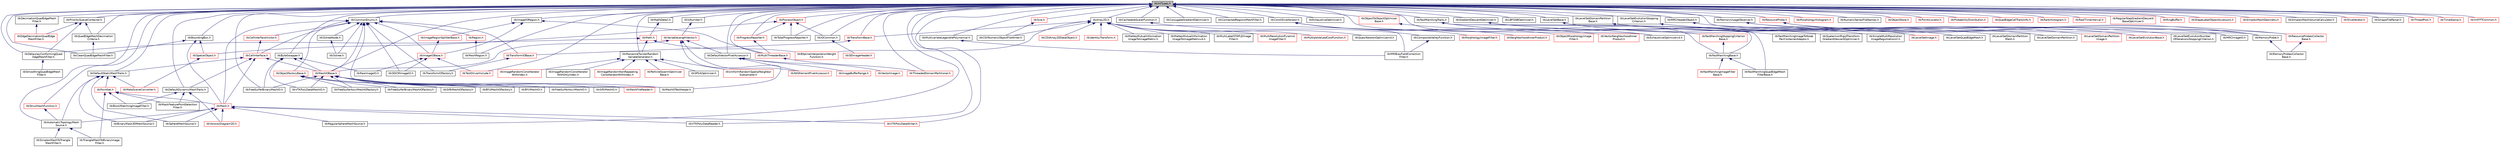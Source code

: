 digraph "itkIntTypes.h"
{
 // LATEX_PDF_SIZE
  edge [fontname="Helvetica",fontsize="10",labelfontname="Helvetica",labelfontsize="10"];
  node [fontname="Helvetica",fontsize="10",shape=record];
  Node1 [label="itkIntTypes.h",height=0.2,width=0.4,color="black", fillcolor="grey75", style="filled", fontcolor="black",tooltip=" "];
  Node1 -> Node2 [dir="back",color="midnightblue",fontsize="10",style="solid",fontname="Helvetica"];
  Node2 [label="itkArray2D.h",height=0.2,width=0.4,color="black", fillcolor="white", style="filled",URL="$itkArray2D_8h.html",tooltip=" "];
  Node2 -> Node3 [dir="back",color="midnightblue",fontsize="10",style="solid",fontname="Helvetica"];
  Node3 [label="itkBSplineInterpolationWeight\lFunction.h",height=0.2,width=0.4,color="red", fillcolor="white", style="filled",URL="$itkBSplineInterpolationWeightFunction_8h.html",tooltip=" "];
  Node2 -> Node27 [dir="back",color="midnightblue",fontsize="10",style="solid",fontname="Helvetica"];
  Node27 [label="itkCSVArray2DDataObject.h",height=0.2,width=0.4,color="red", fillcolor="white", style="filled",URL="$itkCSVArray2DDataObject_8h.html",tooltip=" "];
  Node2 -> Node29 [dir="back",color="midnightblue",fontsize="10",style="solid",fontname="Helvetica"];
  Node29 [label="itkCSVNumericObjectFileWriter.h",height=0.2,width=0.4,color="black", fillcolor="white", style="filled",URL="$itkCSVNumericObjectFileWriter_8h.html",tooltip=" "];
  Node2 -> Node30 [dir="back",color="midnightblue",fontsize="10",style="solid",fontname="Helvetica"];
  Node30 [label="itkIdentityTransform.h",height=0.2,width=0.4,color="red", fillcolor="white", style="filled",URL="$itkIdentityTransform_8h.html",tooltip=" "];
  Node2 -> Node41 [dir="back",color="midnightblue",fontsize="10",style="solid",fontname="Helvetica"];
  Node41 [label="itkMRIBiasFieldCorrection\lFilter.h",height=0.2,width=0.4,color="black", fillcolor="white", style="filled",URL="$itkMRIBiasFieldCorrectionFilter_8h.html",tooltip=" "];
  Node2 -> Node20 [dir="back",color="midnightblue",fontsize="10",style="solid",fontname="Helvetica"];
  Node20 [label="itkMattesMutualInformation\lImageToImageMetric.h",height=0.2,width=0.4,color="black", fillcolor="white", style="filled",URL="$itkMattesMutualInformationImageToImageMetric_8h.html",tooltip=" "];
  Node2 -> Node42 [dir="back",color="midnightblue",fontsize="10",style="solid",fontname="Helvetica"];
  Node42 [label="itkMattesMutualInformation\lImageToImageMetricv4.h",height=0.2,width=0.4,color="black", fillcolor="white", style="filled",URL="$itkMattesMutualInformationImageToImageMetricv4_8h.html",tooltip=" "];
  Node2 -> Node43 [dir="back",color="midnightblue",fontsize="10",style="solid",fontname="Helvetica"];
  Node43 [label="itkMultiLabelSTAPLEImage\lFilter.h",height=0.2,width=0.4,color="black", fillcolor="white", style="filled",URL="$itkMultiLabelSTAPLEImageFilter_8h.html",tooltip=" "];
  Node2 -> Node44 [dir="back",color="midnightblue",fontsize="10",style="solid",fontname="Helvetica"];
  Node44 [label="itkMultiResolutionPyramid\lImageFilter.h",height=0.2,width=0.4,color="red", fillcolor="white", style="filled",URL="$itkMultiResolutionPyramidImageFilter_8h.html",tooltip=" "];
  Node2 -> Node47 [dir="back",color="midnightblue",fontsize="10",style="solid",fontname="Helvetica"];
  Node47 [label="itkMultipleValuedCostFunction.h",height=0.2,width=0.4,color="red", fillcolor="white", style="filled",URL="$itkMultipleValuedCostFunction_8h.html",tooltip=" "];
  Node2 -> Node57 [dir="back",color="midnightblue",fontsize="10",style="solid",fontname="Helvetica"];
  Node57 [label="itkQuasiNewtonOptimizerv4.h",height=0.2,width=0.4,color="black", fillcolor="white", style="filled",URL="$itkQuasiNewtonOptimizerv4_8h.html",tooltip=" "];
  Node2 -> Node58 [dir="back",color="midnightblue",fontsize="10",style="solid",fontname="Helvetica"];
  Node58 [label="itkTransformBase.h",height=0.2,width=0.4,color="red", fillcolor="white", style="filled",URL="$itkTransformBase_8h.html",tooltip=" "];
  Node58 -> Node239 [dir="back",color="midnightblue",fontsize="10",style="solid",fontname="Helvetica"];
  Node239 [label="itkTransformIOBase.h",height=0.2,width=0.4,color="red", fillcolor="white", style="filled",URL="$itkTransformIOBase_8h.html",tooltip=" "];
  Node239 -> Node246 [dir="back",color="midnightblue",fontsize="10",style="solid",fontname="Helvetica"];
  Node246 [label="itkTransformIOFactory.h",height=0.2,width=0.4,color="black", fillcolor="white", style="filled",URL="$itkTransformIOFactory_8h.html",tooltip=" "];
  Node1 -> Node249 [dir="back",color="midnightblue",fontsize="10",style="solid",fontname="Helvetica"];
  Node249 [label="itkAutomaticTopologyMesh\lSource.h",height=0.2,width=0.4,color="black", fillcolor="white", style="filled",URL="$itkAutomaticTopologyMeshSource_8h.html",tooltip=" "];
  Node249 -> Node250 [dir="back",color="midnightblue",fontsize="10",style="solid",fontname="Helvetica"];
  Node250 [label="itkSimplexMeshToTriangle\lMeshFilter.h",height=0.2,width=0.4,color="black", fillcolor="white", style="filled",URL="$itkSimplexMeshToTriangleMeshFilter_8h.html",tooltip=" "];
  Node249 -> Node251 [dir="back",color="midnightblue",fontsize="10",style="solid",fontname="Helvetica"];
  Node251 [label="itkTriangleMeshToBinaryImage\lFilter.h",height=0.2,width=0.4,color="black", fillcolor="white", style="filled",URL="$itkTriangleMeshToBinaryImageFilter_8h.html",tooltip=" "];
  Node1 -> Node252 [dir="back",color="midnightblue",fontsize="10",style="solid",fontname="Helvetica"];
  Node252 [label="itkBoundingBox.h",height=0.2,width=0.4,color="black", fillcolor="white", style="filled",URL="$itkBoundingBox_8h.html",tooltip=" "];
  Node252 -> Node253 [dir="back",color="midnightblue",fontsize="10",style="solid",fontname="Helvetica"];
  Node253 [label="itkCleanQuadEdgeMeshFilter.h",height=0.2,width=0.4,color="black", fillcolor="white", style="filled",URL="$itkCleanQuadEdgeMeshFilter_8h.html",tooltip=" "];
  Node252 -> Node254 [dir="back",color="midnightblue",fontsize="10",style="solid",fontname="Helvetica"];
  Node254 [label="itkMesh.h",height=0.2,width=0.4,color="red", fillcolor="white", style="filled",URL="$itkMesh_8h.html",tooltip=" "];
  Node254 -> Node249 [dir="back",color="midnightblue",fontsize="10",style="solid",fontname="Helvetica"];
  Node254 -> Node255 [dir="back",color="midnightblue",fontsize="10",style="solid",fontname="Helvetica"];
  Node255 [label="itkBinaryMask3DMeshSource.h",height=0.2,width=0.4,color="black", fillcolor="white", style="filled",URL="$itkBinaryMask3DMeshSource_8h.html",tooltip=" "];
  Node254 -> Node282 [dir="back",color="midnightblue",fontsize="10",style="solid",fontname="Helvetica"];
  Node282 [label="itkRegularSphereMeshSource.h",height=0.2,width=0.4,color="black", fillcolor="white", style="filled",URL="$itkRegularSphereMeshSource_8h.html",tooltip=" "];
  Node254 -> Node288 [dir="back",color="midnightblue",fontsize="10",style="solid",fontname="Helvetica"];
  Node288 [label="itkSphereMeshSource.h",height=0.2,width=0.4,color="black", fillcolor="white", style="filled",URL="$itkSphereMeshSource_8h.html",tooltip=" "];
  Node254 -> Node290 [dir="back",color="midnightblue",fontsize="10",style="solid",fontname="Helvetica"];
  Node290 [label="itkVTKPolyDataReader.h",height=0.2,width=0.4,color="black", fillcolor="white", style="filled",URL="$itkVTKPolyDataReader_8h.html",tooltip=" "];
  Node254 -> Node291 [dir="back",color="midnightblue",fontsize="10",style="solid",fontname="Helvetica"];
  Node291 [label="itkVTKPolyDataWriter.h",height=0.2,width=0.4,color="red", fillcolor="white", style="filled",URL="$itkVTKPolyDataWriter_8h.html",tooltip=" "];
  Node254 -> Node293 [dir="back",color="midnightblue",fontsize="10",style="solid",fontname="Helvetica"];
  Node293 [label="itkVoronoiDiagram2D.h",height=0.2,width=0.4,color="red", fillcolor="white", style="filled",URL="$itkVoronoiDiagram2D_8h.html",tooltip=" "];
  Node252 -> Node151 [dir="back",color="midnightblue",fontsize="10",style="solid",fontname="Helvetica"];
  Node151 [label="itkSpatialObject.h",height=0.2,width=0.4,color="red", fillcolor="white", style="filled",URL="$itkSpatialObject_8h.html",tooltip=" "];
  Node151 -> Node171 [dir="back",color="midnightblue",fontsize="10",style="solid",fontname="Helvetica"];
  Node171 [label="itkMetaSceneConverter.h",height=0.2,width=0.4,color="red", fillcolor="white", style="filled",URL="$itkMetaSceneConverter_8h.html",tooltip=" "];
  Node1 -> Node299 [dir="back",color="midnightblue",fontsize="10",style="solid",fontname="Helvetica"];
  Node299 [label="itkByteSwapper.h",height=0.2,width=0.4,color="black", fillcolor="white", style="filled",URL="$itkByteSwapper_8h.html",tooltip=" "];
  Node299 -> Node300 [dir="back",color="midnightblue",fontsize="10",style="solid",fontname="Helvetica"];
  Node300 [label="itkFreeSurferBinaryMeshIO.h",height=0.2,width=0.4,color="black", fillcolor="white", style="filled",URL="$itkFreeSurferBinaryMeshIO_8h.html",tooltip=" "];
  Node299 -> Node301 [dir="back",color="midnightblue",fontsize="10",style="solid",fontname="Helvetica"];
  Node301 [label="itkMeshIOBase.h",height=0.2,width=0.4,color="red", fillcolor="white", style="filled",URL="$itkMeshIOBase_8h.html",tooltip=" "];
  Node301 -> Node302 [dir="back",color="midnightblue",fontsize="10",style="solid",fontname="Helvetica"];
  Node302 [label="itkBYUMeshIO.h",height=0.2,width=0.4,color="black", fillcolor="white", style="filled",URL="$itkBYUMeshIO_8h.html",tooltip=" "];
  Node301 -> Node303 [dir="back",color="midnightblue",fontsize="10",style="solid",fontname="Helvetica"];
  Node303 [label="itkBYUMeshIOFactory.h",height=0.2,width=0.4,color="black", fillcolor="white", style="filled",URL="$itkBYUMeshIOFactory_8h.html",tooltip=" "];
  Node301 -> Node304 [dir="back",color="midnightblue",fontsize="10",style="solid",fontname="Helvetica"];
  Node304 [label="itkFreeSurferAsciiMeshIO.h",height=0.2,width=0.4,color="black", fillcolor="white", style="filled",URL="$itkFreeSurferAsciiMeshIO_8h.html",tooltip=" "];
  Node301 -> Node305 [dir="back",color="midnightblue",fontsize="10",style="solid",fontname="Helvetica"];
  Node305 [label="itkFreeSurferAsciiMeshIOFactory.h",height=0.2,width=0.4,color="black", fillcolor="white", style="filled",URL="$itkFreeSurferAsciiMeshIOFactory_8h.html",tooltip=" "];
  Node301 -> Node300 [dir="back",color="midnightblue",fontsize="10",style="solid",fontname="Helvetica"];
  Node301 -> Node306 [dir="back",color="midnightblue",fontsize="10",style="solid",fontname="Helvetica"];
  Node306 [label="itkFreeSurferBinaryMeshIOFactory.h",height=0.2,width=0.4,color="black", fillcolor="white", style="filled",URL="$itkFreeSurferBinaryMeshIOFactory_8h.html",tooltip=" "];
  Node301 -> Node307 [dir="back",color="midnightblue",fontsize="10",style="solid",fontname="Helvetica"];
  Node307 [label="itkGiftiMeshIO.h",height=0.2,width=0.4,color="black", fillcolor="white", style="filled",URL="$itkGiftiMeshIO_8h.html",tooltip=" "];
  Node301 -> Node308 [dir="back",color="midnightblue",fontsize="10",style="solid",fontname="Helvetica"];
  Node308 [label="itkGiftiMeshIOFactory.h",height=0.2,width=0.4,color="black", fillcolor="white", style="filled",URL="$itkGiftiMeshIOFactory_8h.html",tooltip=" "];
  Node301 -> Node309 [dir="back",color="midnightblue",fontsize="10",style="solid",fontname="Helvetica"];
  Node309 [label="itkMeshFileReader.h",height=0.2,width=0.4,color="red", fillcolor="white", style="filled",URL="$itkMeshFileReader_8h.html",tooltip=" "];
  Node301 -> Node313 [dir="back",color="midnightblue",fontsize="10",style="solid",fontname="Helvetica"];
  Node313 [label="itkMeshIOTestHelper.h",height=0.2,width=0.4,color="black", fillcolor="white", style="filled",URL="$itkMeshIOTestHelper_8h.html",tooltip=" "];
  Node301 -> Node318 [dir="back",color="midnightblue",fontsize="10",style="solid",fontname="Helvetica"];
  Node318 [label="itkVTKPolyDataMeshIO.h",height=0.2,width=0.4,color="black", fillcolor="white", style="filled",URL="$itkVTKPolyDataMeshIO_8h.html",tooltip=" "];
  Node299 -> Node320 [dir="back",color="midnightblue",fontsize="10",style="solid",fontname="Helvetica"];
  Node320 [label="itkRawImageIO.h",height=0.2,width=0.4,color="black", fillcolor="white", style="filled",URL="$itkRawImageIO_8h.html",tooltip=" "];
  Node299 -> Node318 [dir="back",color="midnightblue",fontsize="10",style="solid",fontname="Helvetica"];
  Node1 -> Node321 [dir="back",color="midnightblue",fontsize="10",style="solid",fontname="Helvetica"];
  Node321 [label="itkCacheableScalarFunction.h",height=0.2,width=0.4,color="black", fillcolor="white", style="filled",URL="$itkCacheableScalarFunction_8h.html",tooltip=" "];
  Node321 -> Node322 [dir="back",color="midnightblue",fontsize="10",style="solid",fontname="Helvetica"];
  Node322 [label="itkCompositeValleyFunction.h",height=0.2,width=0.4,color="black", fillcolor="white", style="filled",URL="$itkCompositeValleyFunction_8h.html",tooltip=" "];
  Node322 -> Node41 [dir="back",color="midnightblue",fontsize="10",style="solid",fontname="Helvetica"];
  Node1 -> Node253 [dir="back",color="midnightblue",fontsize="10",style="solid",fontname="Helvetica"];
  Node1 -> Node323 [dir="back",color="midnightblue",fontsize="10",style="solid",fontname="Helvetica"];
  Node323 [label="itkCommonEnums.h",height=0.2,width=0.4,color="black", fillcolor="white", style="filled",URL="$itkCommonEnums_8h.html",tooltip=" "];
  Node323 -> Node324 [dir="back",color="midnightblue",fontsize="10",style="solid",fontname="Helvetica"];
  Node324 [label="itkCellInterface.h",height=0.2,width=0.4,color="red", fillcolor="white", style="filled",URL="$itkCellInterface_8h.html",tooltip=" "];
  Node324 -> Node325 [dir="back",color="midnightblue",fontsize="10",style="solid",fontname="Helvetica"];
  Node325 [label="itkDefaultDynamicMeshTraits.h",height=0.2,width=0.4,color="black", fillcolor="white", style="filled",URL="$itkDefaultDynamicMeshTraits_8h.html",tooltip=" "];
  Node325 -> Node326 [dir="back",color="midnightblue",fontsize="10",style="solid",fontname="Helvetica"];
  Node326 [label="itkBlockMatchingImageFilter.h",height=0.2,width=0.4,color="black", fillcolor="white", style="filled",URL="$itkBlockMatchingImageFilter_8h.html",tooltip=" "];
  Node325 -> Node327 [dir="back",color="midnightblue",fontsize="10",style="solid",fontname="Helvetica"];
  Node327 [label="itkMaskFeaturePointSelection\lFilter.h",height=0.2,width=0.4,color="black", fillcolor="white", style="filled",URL="$itkMaskFeaturePointSelectionFilter_8h.html",tooltip=" "];
  Node325 -> Node293 [dir="back",color="midnightblue",fontsize="10",style="solid",fontname="Helvetica"];
  Node324 -> Node328 [dir="back",color="midnightblue",fontsize="10",style="solid",fontname="Helvetica"];
  Node328 [label="itkDefaultStaticMeshTraits.h",height=0.2,width=0.4,color="black", fillcolor="white", style="filled",URL="$itkDefaultStaticMeshTraits_8h.html",tooltip=" "];
  Node328 -> Node249 [dir="back",color="midnightblue",fontsize="10",style="solid",fontname="Helvetica"];
  Node328 -> Node255 [dir="back",color="midnightblue",fontsize="10",style="solid",fontname="Helvetica"];
  Node328 -> Node171 [dir="back",color="midnightblue",fontsize="10",style="solid",fontname="Helvetica"];
  Node328 -> Node329 [dir="back",color="midnightblue",fontsize="10",style="solid",fontname="Helvetica"];
  Node329 [label="itkPointSet.h",height=0.2,width=0.4,color="red", fillcolor="white", style="filled",URL="$itkPointSet_8h.html",tooltip=" "];
  Node329 -> Node326 [dir="back",color="midnightblue",fontsize="10",style="solid",fontname="Helvetica"];
  Node329 -> Node327 [dir="back",color="midnightblue",fontsize="10",style="solid",fontname="Helvetica"];
  Node329 -> Node254 [dir="back",color="midnightblue",fontsize="10",style="solid",fontname="Helvetica"];
  Node329 -> Node251 [dir="back",color="midnightblue",fontsize="10",style="solid",fontname="Helvetica"];
  Node328 -> Node288 [dir="back",color="midnightblue",fontsize="10",style="solid",fontname="Helvetica"];
  Node324 -> Node254 [dir="back",color="midnightblue",fontsize="10",style="solid",fontname="Helvetica"];
  Node324 -> Node301 [dir="back",color="midnightblue",fontsize="10",style="solid",fontname="Helvetica"];
  Node323 -> Node354 [dir="back",color="midnightblue",fontsize="10",style="solid",fontname="Helvetica"];
  Node354 [label="itkCellInterfaceVisitor.h",height=0.2,width=0.4,color="red", fillcolor="white", style="filled",URL="$itkCellInterfaceVisitor_8h.html",tooltip=" "];
  Node354 -> Node324 [dir="back",color="midnightblue",fontsize="10",style="solid",fontname="Helvetica"];
  Node323 -> Node355 [dir="back",color="midnightblue",fontsize="10",style="solid",fontname="Helvetica"];
  Node355 [label="itkGDCMImageIO.h",height=0.2,width=0.4,color="black", fillcolor="white", style="filled",URL="$itkGDCMImageIO_8h.html",tooltip=" "];
  Node323 -> Node356 [dir="back",color="midnightblue",fontsize="10",style="solid",fontname="Helvetica"];
  Node356 [label="itkImageIOBase.h",height=0.2,width=0.4,color="red", fillcolor="white", style="filled",URL="$itkImageIOBase_8h.html",tooltip=" "];
  Node356 -> Node355 [dir="back",color="midnightblue",fontsize="10",style="solid",fontname="Helvetica"];
  Node356 -> Node320 [dir="back",color="midnightblue",fontsize="10",style="solid",fontname="Helvetica"];
  Node356 -> Node407 [dir="back",color="midnightblue",fontsize="10",style="solid",fontname="Helvetica"];
  Node407 [label="itkTestDriverInclude.h",height=0.2,width=0.4,color="red", fillcolor="white", style="filled",URL="$itkTestDriverInclude_8h.html",tooltip=" "];
  Node323 -> Node254 [dir="back",color="midnightblue",fontsize="10",style="solid",fontname="Helvetica"];
  Node323 -> Node301 [dir="back",color="midnightblue",fontsize="10",style="solid",fontname="Helvetica"];
  Node323 -> Node313 [dir="back",color="midnightblue",fontsize="10",style="solid",fontname="Helvetica"];
  Node323 -> Node419 [dir="back",color="midnightblue",fontsize="10",style="solid",fontname="Helvetica"];
  Node419 [label="itkObjectFactoryBase.h",height=0.2,width=0.4,color="red", fillcolor="white", style="filled",URL="$itkObjectFactoryBase_8h.html",tooltip=" "];
  Node419 -> Node303 [dir="back",color="midnightblue",fontsize="10",style="solid",fontname="Helvetica"];
  Node419 -> Node305 [dir="back",color="midnightblue",fontsize="10",style="solid",fontname="Helvetica"];
  Node419 -> Node306 [dir="back",color="midnightblue",fontsize="10",style="solid",fontname="Helvetica"];
  Node419 -> Node308 [dir="back",color="midnightblue",fontsize="10",style="solid",fontname="Helvetica"];
  Node323 -> Node1246 [dir="back",color="midnightblue",fontsize="10",style="solid",fontname="Helvetica"];
  Node1246 [label="itkOctree.h",height=0.2,width=0.4,color="black", fillcolor="white", style="filled",URL="$itkOctree_8h.html",tooltip=" "];
  Node323 -> Node1524 [dir="back",color="midnightblue",fontsize="10",style="solid",fontname="Helvetica"];
  Node1524 [label="itkOctreeNode.h",height=0.2,width=0.4,color="black", fillcolor="white", style="filled",URL="$itkOctreeNode_8h.html",tooltip=" "];
  Node1524 -> Node1246 [dir="back",color="midnightblue",fontsize="10",style="solid",fontname="Helvetica"];
  Node323 -> Node1525 [dir="back",color="midnightblue",fontsize="10",style="solid",fontname="Helvetica"];
  Node1525 [label="itkRegion.h",height=0.2,width=0.4,color="red", fillcolor="white", style="filled",URL="$itkRegion_8h.html",tooltip=" "];
  Node1525 -> Node1475 [dir="back",color="midnightblue",fontsize="10",style="solid",fontname="Helvetica"];
  Node1475 [label="itkMeshRegion.h",height=0.2,width=0.4,color="black", fillcolor="white", style="filled",URL="$itkMeshRegion_8h.html",tooltip=" "];
  Node323 -> Node239 [dir="back",color="midnightblue",fontsize="10",style="solid",fontname="Helvetica"];
  Node323 -> Node246 [dir="back",color="midnightblue",fontsize="10",style="solid",fontname="Helvetica"];
  Node1 -> Node516 [dir="back",color="midnightblue",fontsize="10",style="solid",fontname="Helvetica"];
  Node516 [label="itkConjugateGradientOptimizer.h",height=0.2,width=0.4,color="black", fillcolor="white", style="filled",URL="$itkConjugateGradientOptimizer_8h.html",tooltip=" "];
  Node1 -> Node1306 [dir="back",color="midnightblue",fontsize="10",style="solid",fontname="Helvetica"];
  Node1306 [label="itkConnectedRegionsMeshFilter.h",height=0.2,width=0.4,color="black", fillcolor="white", style="filled",URL="$itkConnectedRegionsMeshFilter_8h.html",tooltip=" "];
  Node1 -> Node1537 [dir="back",color="midnightblue",fontsize="10",style="solid",fontname="Helvetica"];
  Node1537 [label="itkConstSliceIterator.h",height=0.2,width=0.4,color="black", fillcolor="white", style="filled",URL="$itkConstSliceIterator_8h.html",tooltip=" "];
  Node1537 -> Node781 [dir="back",color="midnightblue",fontsize="10",style="solid",fontname="Helvetica"];
  Node781 [label="itkMorphologyImageFilter.h",height=0.2,width=0.4,color="red", fillcolor="white", style="filled",URL="$itkMorphologyImageFilter_8h.html",tooltip=" "];
  Node1537 -> Node792 [dir="back",color="midnightblue",fontsize="10",style="solid",fontname="Helvetica"];
  Node792 [label="itkNeighborhoodInnerProduct.h",height=0.2,width=0.4,color="red", fillcolor="white", style="filled",URL="$itkNeighborhoodInnerProduct_8h.html",tooltip=" "];
  Node1537 -> Node793 [dir="back",color="midnightblue",fontsize="10",style="solid",fontname="Helvetica"];
  Node793 [label="itkObjectMorphologyImage\lFilter.h",height=0.2,width=0.4,color="red", fillcolor="white", style="filled",URL="$itkObjectMorphologyImageFilter_8h.html",tooltip=" "];
  Node1537 -> Node797 [dir="back",color="midnightblue",fontsize="10",style="solid",fontname="Helvetica"];
  Node797 [label="itkVectorNeighborhoodInner\lProduct.h",height=0.2,width=0.4,color="red", fillcolor="white", style="filled",URL="$itkVectorNeighborhoodInnerProduct_8h.html",tooltip=" "];
  Node1 -> Node1309 [dir="back",color="midnightblue",fontsize="10",style="solid",fontname="Helvetica"];
  Node1309 [label="itkDecimationQuadEdgeMesh\lFilter.h",height=0.2,width=0.4,color="black", fillcolor="white", style="filled",URL="$itkDecimationQuadEdgeMeshFilter_8h.html",tooltip=" "];
  Node1309 -> Node345 [dir="back",color="midnightblue",fontsize="10",style="solid",fontname="Helvetica"];
  Node345 [label="itkEdgeDecimationQuadEdge\lMeshFilter.h",height=0.2,width=0.4,color="red", fillcolor="white", style="filled",URL="$itkEdgeDecimationQuadEdgeMeshFilter_8h.html",tooltip=" "];
  Node1 -> Node325 [dir="back",color="midnightblue",fontsize="10",style="solid",fontname="Helvetica"];
  Node1 -> Node328 [dir="back",color="midnightblue",fontsize="10",style="solid",fontname="Helvetica"];
  Node1 -> Node1538 [dir="back",color="midnightblue",fontsize="10",style="solid",fontname="Helvetica"];
  Node1538 [label="itkDefaultVectorPixelAccessor.h",height=0.2,width=0.4,color="black", fillcolor="white", style="filled",URL="$itkDefaultVectorPixelAccessor_8h.html",tooltip=" "];
  Node1538 -> Node1531 [dir="back",color="midnightblue",fontsize="10",style="solid",fontname="Helvetica"];
  Node1531 [label="itkImageBufferRange.h",height=0.2,width=0.4,color="red", fillcolor="white", style="filled",URL="$itkImageBufferRange_8h.html",tooltip=" "];
  Node1538 -> Node1539 [dir="back",color="midnightblue",fontsize="10",style="solid",fontname="Helvetica"];
  Node1539 [label="itkNthElementPixelAccessor.h",height=0.2,width=0.4,color="red", fillcolor="white", style="filled",URL="$itkNthElementPixelAccessor_8h.html",tooltip=" "];
  Node1538 -> Node1274 [dir="back",color="midnightblue",fontsize="10",style="solid",fontname="Helvetica"];
  Node1274 [label="itkVectorImage.h",height=0.2,width=0.4,color="red", fillcolor="white", style="filled",URL="$itkVectorImage_8h.html",tooltip=" "];
  Node1 -> Node1310 [dir="back",color="midnightblue",fontsize="10",style="solid",fontname="Helvetica"];
  Node1310 [label="itkDelaunayConformingQuad\lEdgeMeshFilter.h",height=0.2,width=0.4,color="black", fillcolor="white", style="filled",URL="$itkDelaunayConformingQuadEdgeMeshFilter_8h.html",tooltip=" "];
  Node1310 -> Node281 [dir="back",color="midnightblue",fontsize="10",style="solid",fontname="Helvetica"];
  Node281 [label="itkSmoothingQuadEdgeMesh\lFilter.h",height=0.2,width=0.4,color="black", fillcolor="white", style="filled",URL="$itkSmoothingQuadEdgeMeshFilter_8h.html",tooltip=" "];
  Node1 -> Node535 [dir="back",color="midnightblue",fontsize="10",style="solid",fontname="Helvetica"];
  Node535 [label="itkExhaustiveOptimizer.h",height=0.2,width=0.4,color="black", fillcolor="white", style="filled",URL="$itkExhaustiveOptimizer_8h.html",tooltip=" "];
  Node1 -> Node76 [dir="back",color="midnightblue",fontsize="10",style="solid",fontname="Helvetica"];
  Node76 [label="itkExhaustiveOptimizerv4.h",height=0.2,width=0.4,color="black", fillcolor="white", style="filled",URL="$itkExhaustiveOptimizerv4_8h.html",tooltip=" "];
  Node1 -> Node263 [dir="back",color="midnightblue",fontsize="10",style="solid",fontname="Helvetica"];
  Node263 [label="itkFastMarchingBase.h",height=0.2,width=0.4,color="black", fillcolor="white", style="filled",URL="$itkFastMarchingBase_8h.html",tooltip=" "];
  Node263 -> Node264 [dir="back",color="midnightblue",fontsize="10",style="solid",fontname="Helvetica"];
  Node264 [label="itkFastMarchingImageFilter\lBase.h",height=0.2,width=0.4,color="red", fillcolor="white", style="filled",URL="$itkFastMarchingImageFilterBase_8h.html",tooltip=" "];
  Node263 -> Node267 [dir="back",color="midnightblue",fontsize="10",style="solid",fontname="Helvetica"];
  Node267 [label="itkFastMarchingQuadEdgeMesh\lFilterBase.h",height=0.2,width=0.4,color="black", fillcolor="white", style="filled",URL="$itkFastMarchingQuadEdgeMeshFilterBase_8h.html",tooltip=" "];
  Node1 -> Node262 [dir="back",color="midnightblue",fontsize="10",style="solid",fontname="Helvetica"];
  Node262 [label="itkFastMarchingTraits.h",height=0.2,width=0.4,color="black", fillcolor="white", style="filled",URL="$itkFastMarchingTraits_8h.html",tooltip=" "];
  Node262 -> Node263 [dir="back",color="midnightblue",fontsize="10",style="solid",fontname="Helvetica"];
  Node262 -> Node268 [dir="back",color="midnightblue",fontsize="10",style="solid",fontname="Helvetica"];
  Node268 [label="itkFastMarchingImageToNode\lPairContainerAdaptor.h",height=0.2,width=0.4,color="black", fillcolor="white", style="filled",URL="$itkFastMarchingImageToNodePairContainerAdaptor_8h.html",tooltip=" "];
  Node262 -> Node267 [dir="back",color="midnightblue",fontsize="10",style="solid",fontname="Helvetica"];
  Node262 -> Node269 [dir="back",color="midnightblue",fontsize="10",style="solid",fontname="Helvetica"];
  Node269 [label="itkFastMarchingStoppingCriterion\lBase.h",height=0.2,width=0.4,color="red", fillcolor="white", style="filled",URL="$itkFastMarchingStoppingCriterionBase_8h.html",tooltip=" "];
  Node269 -> Node263 [dir="back",color="midnightblue",fontsize="10",style="solid",fontname="Helvetica"];
  Node1 -> Node300 [dir="back",color="midnightblue",fontsize="10",style="solid",fontname="Helvetica"];
  Node1 -> Node536 [dir="back",color="midnightblue",fontsize="10",style="solid",fontname="Helvetica"];
  Node536 [label="itkGradientDescentOptimizer.h",height=0.2,width=0.4,color="black", fillcolor="white", style="filled",URL="$itkGradientDescentOptimizer_8h.html",tooltip=" "];
  Node536 -> Node537 [dir="back",color="midnightblue",fontsize="10",style="solid",fontname="Helvetica"];
  Node537 [label="itkQuaternionRigidTransform\lGradientDescentOptimizer.h",height=0.2,width=0.4,color="black", fillcolor="white", style="filled",URL="$itkQuaternionRigidTransformGradientDescentOptimizer_8h.html",tooltip=" "];
  Node536 -> Node24 [dir="back",color="midnightblue",fontsize="10",style="solid",fontname="Helvetica"];
  Node24 [label="itkSimpleMultiResolution\lImageRegistrationUI.h",height=0.2,width=0.4,color="black", fillcolor="white", style="filled",URL="$itkSimpleMultiResolutionImageRegistrationUI_8h.html",tooltip=" "];
  Node1 -> Node1298 [dir="back",color="midnightblue",fontsize="10",style="solid",fontname="Helvetica"];
  Node1298 [label="itkIOCommon.h",height=0.2,width=0.4,color="black", fillcolor="white", style="filled",URL="$itkIOCommon_8h.html",tooltip=" "];
  Node1298 -> Node1299 [dir="back",color="midnightblue",fontsize="10",style="solid",fontname="Helvetica"];
  Node1299 [label="itkGEImageHeader.h",height=0.2,width=0.4,color="red", fillcolor="white", style="filled",URL="$itkGEImageHeader_8h.html",tooltip=" "];
  Node1 -> Node1439 [dir="back",color="midnightblue",fontsize="10",style="solid",fontname="Helvetica"];
  Node1439 [label="itkImageIORegion.h",height=0.2,width=0.4,color="black", fillcolor="white", style="filled",URL="$itkImageIORegion_8h.html",tooltip=" "];
  Node1439 -> Node356 [dir="back",color="midnightblue",fontsize="10",style="solid",fontname="Helvetica"];
  Node1439 -> Node1440 [dir="back",color="midnightblue",fontsize="10",style="solid",fontname="Helvetica"];
  Node1440 [label="itkImageRegionSplitterBase.h",height=0.2,width=0.4,color="red", fillcolor="white", style="filled",URL="$itkImageRegionSplitterBase_8h.html",tooltip=" "];
  Node1440 -> Node356 [dir="back",color="midnightblue",fontsize="10",style="solid",fontname="Helvetica"];
  Node1439 -> Node1331 [dir="back",color="midnightblue",fontsize="10",style="solid",fontname="Helvetica"];
  Node1331 [label="itkMultiThreaderBase.h",height=0.2,width=0.4,color="red", fillcolor="white", style="filled",URL="$itkMultiThreaderBase_8h.html",tooltip=" "];
  Node1331 -> Node1347 [dir="back",color="midnightblue",fontsize="10",style="solid",fontname="Helvetica"];
  Node1347 [label="itkThreadedDomainPartitioner.h",height=0.2,width=0.4,color="red", fillcolor="white", style="filled",URL="$itkThreadedDomainPartitioner_8h.html",tooltip=" "];
  Node1 -> Node1540 [dir="back",color="midnightblue",fontsize="10",style="solid",fontname="Helvetica"];
  Node1540 [label="itkIsNumber.h",height=0.2,width=0.4,color="black", fillcolor="white", style="filled",URL="$itkIsNumber_8h.html",tooltip=" "];
  Node1540 -> Node1541 [dir="back",color="midnightblue",fontsize="10",style="solid",fontname="Helvetica"];
  Node1541 [label="itkVariableLengthVector.h",height=0.2,width=0.4,color="red", fillcolor="white", style="filled",URL="$itkVariableLengthVector_8h.html",tooltip=" "];
  Node1541 -> Node1538 [dir="back",color="midnightblue",fontsize="10",style="solid",fontname="Helvetica"];
  Node1541 -> Node301 [dir="back",color="midnightblue",fontsize="10",style="solid",fontname="Helvetica"];
  Node1541 -> Node313 [dir="back",color="midnightblue",fontsize="10",style="solid",fontname="Helvetica"];
  Node1541 -> Node1539 [dir="back",color="midnightblue",fontsize="10",style="solid",fontname="Helvetica"];
  Node1 -> Node517 [dir="back",color="midnightblue",fontsize="10",style="solid",fontname="Helvetica"];
  Node517 [label="itkLBFGSBOptimizer.h",height=0.2,width=0.4,color="black", fillcolor="white", style="filled",URL="$itkLBFGSBOptimizer_8h.html",tooltip=" "];
  Node1 -> Node1275 [dir="back",color="midnightblue",fontsize="10",style="solid",fontname="Helvetica"];
  Node1275 [label="itkLevelSetBase.h",height=0.2,width=0.4,color="black", fillcolor="white", style="filled",URL="$itkLevelSetBase_8h.html",tooltip=" "];
  Node1275 -> Node679 [dir="back",color="midnightblue",fontsize="10",style="solid",fontname="Helvetica"];
  Node679 [label="itkLevelSetImage.h",height=0.2,width=0.4,color="red", fillcolor="white", style="filled",URL="$itkLevelSetImage_8h.html",tooltip=" "];
  Node1275 -> Node1276 [dir="back",color="midnightblue",fontsize="10",style="solid",fontname="Helvetica"];
  Node1276 [label="itkLevelSetQuadEdgeMesh.h",height=0.2,width=0.4,color="black", fillcolor="white", style="filled",URL="$itkLevelSetQuadEdgeMesh_8h.html",tooltip=" "];
  Node1 -> Node1547 [dir="back",color="midnightblue",fontsize="10",style="solid",fontname="Helvetica"];
  Node1547 [label="itkLevelSetDomainPartition\lBase.h",height=0.2,width=0.4,color="black", fillcolor="white", style="filled",URL="$itkLevelSetDomainPartitionBase_8h.html",tooltip=" "];
  Node1547 -> Node1447 [dir="back",color="midnightblue",fontsize="10",style="solid",fontname="Helvetica"];
  Node1447 [label="itkLevelSetDomainPartition.h",height=0.2,width=0.4,color="black", fillcolor="white", style="filled",URL="$itkLevelSetDomainPartition_8h.html",tooltip=" "];
  Node1547 -> Node911 [dir="back",color="midnightblue",fontsize="10",style="solid",fontname="Helvetica"];
  Node911 [label="itkLevelSetDomainPartition\lImage.h",height=0.2,width=0.4,color="red", fillcolor="white", style="filled",URL="$itkLevelSetDomainPartitionImage_8h.html",tooltip=" "];
  Node1547 -> Node1548 [dir="back",color="midnightblue",fontsize="10",style="solid",fontname="Helvetica"];
  Node1548 [label="itkLevelSetDomainPartition\lMesh.h",height=0.2,width=0.4,color="black", fillcolor="white", style="filled",URL="$itkLevelSetDomainPartitionMesh_8h.html",tooltip=" "];
  Node1 -> Node1521 [dir="back",color="midnightblue",fontsize="10",style="solid",fontname="Helvetica"];
  Node1521 [label="itkLevelSetEvolutionStopping\lCriterion.h",height=0.2,width=0.4,color="black", fillcolor="white", style="filled",URL="$itkLevelSetEvolutionStoppingCriterion_8h.html",tooltip=" "];
  Node1521 -> Node684 [dir="back",color="midnightblue",fontsize="10",style="solid",fontname="Helvetica"];
  Node684 [label="itkLevelSetEvolutionBase.h",height=0.2,width=0.4,color="red", fillcolor="white", style="filled",URL="$itkLevelSetEvolutionBase_8h.html",tooltip=" "];
  Node1521 -> Node1449 [dir="back",color="midnightblue",fontsize="10",style="solid",fontname="Helvetica"];
  Node1449 [label="itkLevelSetEvolutionNumber\lOfIterationsStoppingCriterion.h",height=0.2,width=0.4,color="black", fillcolor="white", style="filled",URL="$itkLevelSetEvolutionNumberOfIterationsStoppingCriterion_8h.html",tooltip=" "];
  Node1 -> Node1465 [dir="back",color="midnightblue",fontsize="10",style="solid",fontname="Helvetica"];
  Node1465 [label="itkMRCHeaderObject.h",height=0.2,width=0.4,color="black", fillcolor="white", style="filled",URL="$itkMRCHeaderObject_8h.html",tooltip=" "];
  Node1465 -> Node402 [dir="back",color="midnightblue",fontsize="10",style="solid",fontname="Helvetica"];
  Node402 [label="itkMRCImageIO.h",height=0.2,width=0.4,color="black", fillcolor="white", style="filled",URL="$itkMRCImageIO_8h.html",tooltip=" "];
  Node1 -> Node1549 [dir="back",color="midnightblue",fontsize="10",style="solid",fontname="Helvetica"];
  Node1549 [label="itkMathDetail.h",height=0.2,width=0.4,color="black", fillcolor="white", style="filled",URL="$itkMathDetail_8h.html",tooltip=" "];
  Node1549 -> Node1550 [dir="back",color="midnightblue",fontsize="10",style="solid",fontname="Helvetica"];
  Node1550 [label="itkMath.h",height=0.2,width=0.4,color="red", fillcolor="white", style="filled",URL="$itkMath_8h.html",tooltip=" "];
  Node1550 -> Node3 [dir="back",color="midnightblue",fontsize="10",style="solid",fontname="Helvetica"];
  Node1550 -> Node1310 [dir="back",color="midnightblue",fontsize="10",style="solid",fontname="Helvetica"];
  Node1550 -> Node1474 [dir="back",color="midnightblue",fontsize="10",style="solid",fontname="Helvetica"];
  Node1474 [label="itkMersenneTwisterRandom\lVariateGenerator.h",height=0.2,width=0.4,color="black", fillcolor="white", style="filled",URL="$itkMersenneTwisterRandomVariateGenerator_8h.html",tooltip=" "];
  Node1474 -> Node1001 [dir="back",color="midnightblue",fontsize="10",style="solid",fontname="Helvetica"];
  Node1001 [label="itkImageRandomConstIterator\lWithIndex.h",height=0.2,width=0.4,color="red", fillcolor="white", style="filled",URL="$itkImageRandomConstIteratorWithIndex_8h.html",tooltip=" "];
  Node1474 -> Node1016 [dir="back",color="midnightblue",fontsize="10",style="solid",fontname="Helvetica"];
  Node1016 [label="itkImageRandomConstIterator\lWithOnlyIndex.h",height=0.2,width=0.4,color="black", fillcolor="white", style="filled",URL="$itkImageRandomConstIteratorWithOnlyIndex_8h.html",tooltip=" "];
  Node1474 -> Node1002 [dir="back",color="midnightblue",fontsize="10",style="solid",fontname="Helvetica"];
  Node1002 [label="itkImageRandomNonRepeating\lConstIteratorWithIndex.h",height=0.2,width=0.4,color="red", fillcolor="white", style="filled",URL="$itkImageRandomNonRepeatingConstIteratorWithIndex_8h.html",tooltip=" "];
  Node1474 -> Node539 [dir="back",color="midnightblue",fontsize="10",style="solid",fontname="Helvetica"];
  Node539 [label="itkParticleSwarmOptimizer\lBase.h",height=0.2,width=0.4,color="red", fillcolor="white", style="filled",URL="$itkParticleSwarmOptimizerBase_8h.html",tooltip=" "];
  Node1474 -> Node548 [dir="back",color="midnightblue",fontsize="10",style="solid",fontname="Helvetica"];
  Node548 [label="itkSPSAOptimizer.h",height=0.2,width=0.4,color="black", fillcolor="white", style="filled",URL="$itkSPSAOptimizer_8h.html",tooltip=" "];
  Node1474 -> Node1378 [dir="back",color="midnightblue",fontsize="10",style="solid",fontname="Helvetica"];
  Node1378 [label="itkUniformRandomSpatialNeighbor\lSubsampler.h",height=0.2,width=0.4,color="red", fillcolor="white", style="filled",URL="$itkUniformRandomSpatialNeighborSubsampler_8h.html",tooltip=" "];
  Node1 -> Node1470 [dir="back",color="midnightblue",fontsize="10",style="solid",fontname="Helvetica"];
  Node1470 [label="itkMemoryProbe.h",height=0.2,width=0.4,color="black", fillcolor="white", style="filled",URL="$itkMemoryProbe_8h.html",tooltip=" "];
  Node1470 -> Node1471 [dir="back",color="midnightblue",fontsize="10",style="solid",fontname="Helvetica"];
  Node1471 [label="itkMemoryProbesCollector\lBase.h",height=0.2,width=0.4,color="black", fillcolor="white", style="filled",URL="$itkMemoryProbesCollectorBase_8h.html",tooltip=" "];
  Node1 -> Node1469 [dir="back",color="midnightblue",fontsize="10",style="solid",fontname="Helvetica"];
  Node1469 [label="itkMemoryUsageObserver.h",height=0.2,width=0.4,color="black", fillcolor="white", style="filled",URL="$itkMemoryUsageObserver_8h.html",tooltip=" "];
  Node1469 -> Node1470 [dir="back",color="midnightblue",fontsize="10",style="solid",fontname="Helvetica"];
  Node1469 -> Node1472 [dir="back",color="midnightblue",fontsize="10",style="solid",fontname="Helvetica"];
  Node1472 [label="itkResourceProbesCollector\lBase.h",height=0.2,width=0.4,color="red", fillcolor="white", style="filled",URL="$itkResourceProbesCollectorBase_8h.html",tooltip=" "];
  Node1472 -> Node1471 [dir="back",color="midnightblue",fontsize="10",style="solid",fontname="Helvetica"];
  Node1 -> Node1474 [dir="back",color="midnightblue",fontsize="10",style="solid",fontname="Helvetica"];
  Node1 -> Node301 [dir="back",color="midnightblue",fontsize="10",style="solid",fontname="Helvetica"];
  Node1 -> Node1475 [dir="back",color="midnightblue",fontsize="10",style="solid",fontname="Helvetica"];
  Node1 -> Node1606 [dir="back",color="midnightblue",fontsize="10",style="solid",fontname="Helvetica"];
  Node1606 [label="itkMorphologyHistogram.h",height=0.2,width=0.4,color="red", fillcolor="white", style="filled",URL="$itkMorphologyHistogram_8h.html",tooltip=" "];
  Node1 -> Node1331 [dir="back",color="midnightblue",fontsize="10",style="solid",fontname="Helvetica"];
  Node1 -> Node1608 [dir="back",color="midnightblue",fontsize="10",style="solid",fontname="Helvetica"];
  Node1608 [label="itkMultivariateLegendrePolynomial.h",height=0.2,width=0.4,color="black", fillcolor="white", style="filled",URL="$itkMultivariateLegendrePolynomial_8h.html",tooltip=" "];
  Node1608 -> Node41 [dir="back",color="midnightblue",fontsize="10",style="solid",fontname="Helvetica"];
  Node1 -> Node1479 [dir="back",color="midnightblue",fontsize="10",style="solid",fontname="Helvetica"];
  Node1479 [label="itkNumericSeriesFileNames.h",height=0.2,width=0.4,color="black", fillcolor="white", style="filled",URL="$itkNumericSeriesFileNames_8h.html",tooltip=" "];
  Node1 -> Node1480 [dir="back",color="midnightblue",fontsize="10",style="solid",fontname="Helvetica"];
  Node1480 [label="itkObjectStore.h",height=0.2,width=0.4,color="red", fillcolor="white", style="filled",URL="$itkObjectStore_8h.html",tooltip=" "];
  Node1 -> Node75 [dir="back",color="midnightblue",fontsize="10",style="solid",fontname="Helvetica"];
  Node75 [label="itkObjectToObjectOptimizer\lBase.h",height=0.2,width=0.4,color="red", fillcolor="white", style="filled",URL="$itkObjectToObjectOptimizerBase_8h.html",tooltip=" "];
  Node75 -> Node76 [dir="back",color="midnightblue",fontsize="10",style="solid",fontname="Helvetica"];
  Node1 -> Node1368 [dir="back",color="midnightblue",fontsize="10",style="solid",fontname="Helvetica"];
  Node1368 [label="itkPointsLocator.h",height=0.2,width=0.4,color="red", fillcolor="white", style="filled",URL="$itkPointsLocator_8h.html",tooltip=" "];
  Node1 -> Node1515 [dir="back",color="midnightblue",fontsize="10",style="solid",fontname="Helvetica"];
  Node1515 [label="itkPriorityQueueContainer.h",height=0.2,width=0.4,color="black", fillcolor="white", style="filled",URL="$itkPriorityQueueContainer_8h.html",tooltip=" "];
  Node1515 -> Node1310 [dir="back",color="midnightblue",fontsize="10",style="solid",fontname="Helvetica"];
  Node1515 -> Node345 [dir="back",color="midnightblue",fontsize="10",style="solid",fontname="Helvetica"];
  Node1515 -> Node1516 [dir="back",color="midnightblue",fontsize="10",style="solid",fontname="Helvetica"];
  Node1516 [label="itkQuadEdgeMeshDecimation\lCriteria.h",height=0.2,width=0.4,color="black", fillcolor="white", style="filled",URL="$itkQuadEdgeMeshDecimationCriteria_8h.html",tooltip=" "];
  Node1516 -> Node253 [dir="back",color="midnightblue",fontsize="10",style="solid",fontname="Helvetica"];
  Node1 -> Node1484 [dir="back",color="midnightblue",fontsize="10",style="solid",fontname="Helvetica"];
  Node1484 [label="itkProbabilityDistribution.h",height=0.2,width=0.4,color="red", fillcolor="white", style="filled",URL="$itkProbabilityDistribution_8h.html",tooltip=" "];
  Node1 -> Node1285 [dir="back",color="midnightblue",fontsize="10",style="solid",fontname="Helvetica"];
  Node1285 [label="itkProcessObject.h",height=0.2,width=0.4,color="red", fillcolor="white", style="filled",URL="$itkProcessObject_8h.html",tooltip=" "];
  Node1285 -> Node1298 [dir="back",color="midnightblue",fontsize="10",style="solid",fontname="Helvetica"];
  Node1285 -> Node1317 [dir="back",color="midnightblue",fontsize="10",style="solid",fontname="Helvetica"];
  Node1317 [label="itkProgressReporter.h",height=0.2,width=0.4,color="red", fillcolor="white", style="filled",URL="$itkProgressReporter_8h.html",tooltip=" "];
  Node1317 -> Node1331 [dir="back",color="midnightblue",fontsize="10",style="solid",fontname="Helvetica"];
  Node1285 -> Node151 [dir="back",color="midnightblue",fontsize="10",style="solid",fontname="Helvetica"];
  Node1285 -> Node1358 [dir="back",color="midnightblue",fontsize="10",style="solid",fontname="Helvetica"];
  Node1358 [label="itkTotalProgressReporter.h",height=0.2,width=0.4,color="black", fillcolor="white", style="filled",URL="$itkTotalProgressReporter_8h.html",tooltip=" "];
  Node1 -> Node1317 [dir="back",color="midnightblue",fontsize="10",style="solid",fontname="Helvetica"];
  Node1 -> Node1467 [dir="back",color="midnightblue",fontsize="10",style="solid",fontname="Helvetica"];
  Node1467 [label="itkQuadEdgeCellTraitsInfo.h",height=0.2,width=0.4,color="red", fillcolor="white", style="filled",URL="$itkQuadEdgeCellTraitsInfo_8h.html",tooltip=" "];
  Node1 -> Node1516 [dir="back",color="midnightblue",fontsize="10",style="solid",fontname="Helvetica"];
  Node1 -> Node1609 [dir="back",color="midnightblue",fontsize="10",style="solid",fontname="Helvetica"];
  Node1609 [label="itkRankHistogram.h",height=0.2,width=0.4,color="red", fillcolor="white", style="filled",URL="$itkRankHistogram_8h.html",tooltip=" "];
  Node1 -> Node1610 [dir="back",color="midnightblue",fontsize="10",style="solid",fontname="Helvetica"];
  Node1610 [label="itkRealTimeInterval.h",height=0.2,width=0.4,color="red", fillcolor="white", style="filled",URL="$itkRealTimeInterval_8h.html",tooltip=" "];
  Node1 -> Node282 [dir="back",color="midnightblue",fontsize="10",style="solid",fontname="Helvetica"];
  Node1 -> Node544 [dir="back",color="midnightblue",fontsize="10",style="solid",fontname="Helvetica"];
  Node544 [label="itkRegularStepGradientDescent\lBaseOptimizer.h",height=0.2,width=0.4,color="red", fillcolor="white", style="filled",URL="$itkRegularStepGradientDescentBaseOptimizer_8h.html",tooltip=" "];
  Node1 -> Node1612 [dir="back",color="midnightblue",fontsize="10",style="solid",fontname="Helvetica"];
  Node1612 [label="itkResourceProbe.h",height=0.2,width=0.4,color="red", fillcolor="white", style="filled",URL="$itkResourceProbe_8h.html",tooltip=" "];
  Node1612 -> Node1470 [dir="back",color="midnightblue",fontsize="10",style="solid",fontname="Helvetica"];
  Node1612 -> Node1472 [dir="back",color="midnightblue",fontsize="10",style="solid",fontname="Helvetica"];
  Node1 -> Node1501 [dir="back",color="midnightblue",fontsize="10",style="solid",fontname="Helvetica"];
  Node1501 [label="itkRingBuffer.h",height=0.2,width=0.4,color="red", fillcolor="white", style="filled",URL="$itkRingBuffer_8h.html",tooltip=" "];
  Node1 -> Node1613 [dir="back",color="midnightblue",fontsize="10",style="solid",fontname="Helvetica"];
  Node1613 [label="itkShapeLabelObjectAccessors.h",height=0.2,width=0.4,color="red", fillcolor="white", style="filled",URL="$itkShapeLabelObjectAccessors_8h.html",tooltip=" "];
  Node1 -> Node1594 [dir="back",color="midnightblue",fontsize="10",style="solid",fontname="Helvetica"];
  Node1594 [label="itkSimplexMeshGeometry.h",height=0.2,width=0.4,color="red", fillcolor="white", style="filled",URL="$itkSimplexMeshGeometry_8h.html",tooltip=" "];
  Node1 -> Node286 [dir="back",color="midnightblue",fontsize="10",style="solid",fontname="Helvetica"];
  Node286 [label="itkSimplexMeshVolumeCalculator.h",height=0.2,width=0.4,color="black", fillcolor="white", style="filled",URL="$itkSimplexMeshVolumeCalculator_8h.html",tooltip=" "];
  Node1 -> Node1615 [dir="back",color="midnightblue",fontsize="10",style="solid",fontname="Helvetica"];
  Node1615 [label="itkSize.h",height=0.2,width=0.4,color="red", fillcolor="white", style="filled",URL="$itkSize_8h.html",tooltip=" "];
  Node1615 -> Node29 [dir="back",color="midnightblue",fontsize="10",style="solid",fontname="Helvetica"];
  Node1 -> Node1616 [dir="back",color="midnightblue",fontsize="10",style="solid",fontname="Helvetica"];
  Node1616 [label="itkSliceIterator.h",height=0.2,width=0.4,color="red", fillcolor="white", style="filled",URL="$itkSliceIterator_8h.html",tooltip=" "];
  Node1 -> Node1617 [dir="back",color="midnightblue",fontsize="10",style="solid",fontname="Helvetica"];
  Node1617 [label="itkSmapsFileParser.h",height=0.2,width=0.4,color="black", fillcolor="white", style="filled",URL="$itkSmapsFileParser_8h.html",tooltip=" "];
  Node1 -> Node1618 [dir="back",color="midnightblue",fontsize="10",style="solid",fontname="Helvetica"];
  Node1618 [label="itkStructHashFunction.h",height=0.2,width=0.4,color="red", fillcolor="white", style="filled",URL="$itkStructHashFunction_8h.html",tooltip=" "];
  Node1618 -> Node249 [dir="back",color="midnightblue",fontsize="10",style="solid",fontname="Helvetica"];
  Node1 -> Node407 [dir="back",color="midnightblue",fontsize="10",style="solid",fontname="Helvetica"];
  Node1 -> Node1510 [dir="back",color="midnightblue",fontsize="10",style="solid",fontname="Helvetica"];
  Node1510 [label="itkThreadPool.h",height=0.2,width=0.4,color="red", fillcolor="white", style="filled",URL="$itkThreadPool_8h.html",tooltip=" "];
  Node1 -> Node1347 [dir="back",color="midnightblue",fontsize="10",style="solid",fontname="Helvetica"];
  Node1 -> Node1619 [dir="back",color="midnightblue",fontsize="10",style="solid",fontname="Helvetica"];
  Node1619 [label="itkTimeStamp.h",height=0.2,width=0.4,color="red", fillcolor="white", style="filled",URL="$itkTimeStamp_8h.html",tooltip=" "];
  Node1 -> Node1358 [dir="back",color="midnightblue",fontsize="10",style="solid",fontname="Helvetica"];
  Node1 -> Node58 [dir="back",color="midnightblue",fontsize="10",style="solid",fontname="Helvetica"];
  Node1 -> Node290 [dir="back",color="midnightblue",fontsize="10",style="solid",fontname="Helvetica"];
  Node1 -> Node291 [dir="back",color="midnightblue",fontsize="10",style="solid",fontname="Helvetica"];
  Node1 -> Node1642 [dir="back",color="midnightblue",fontsize="10",style="solid",fontname="Helvetica"];
  Node1642 [label="itkVnlFFTCommon.h",height=0.2,width=0.4,color="red", fillcolor="white", style="filled",URL="$itkVnlFFTCommon_8h.html",tooltip=" "];
}
